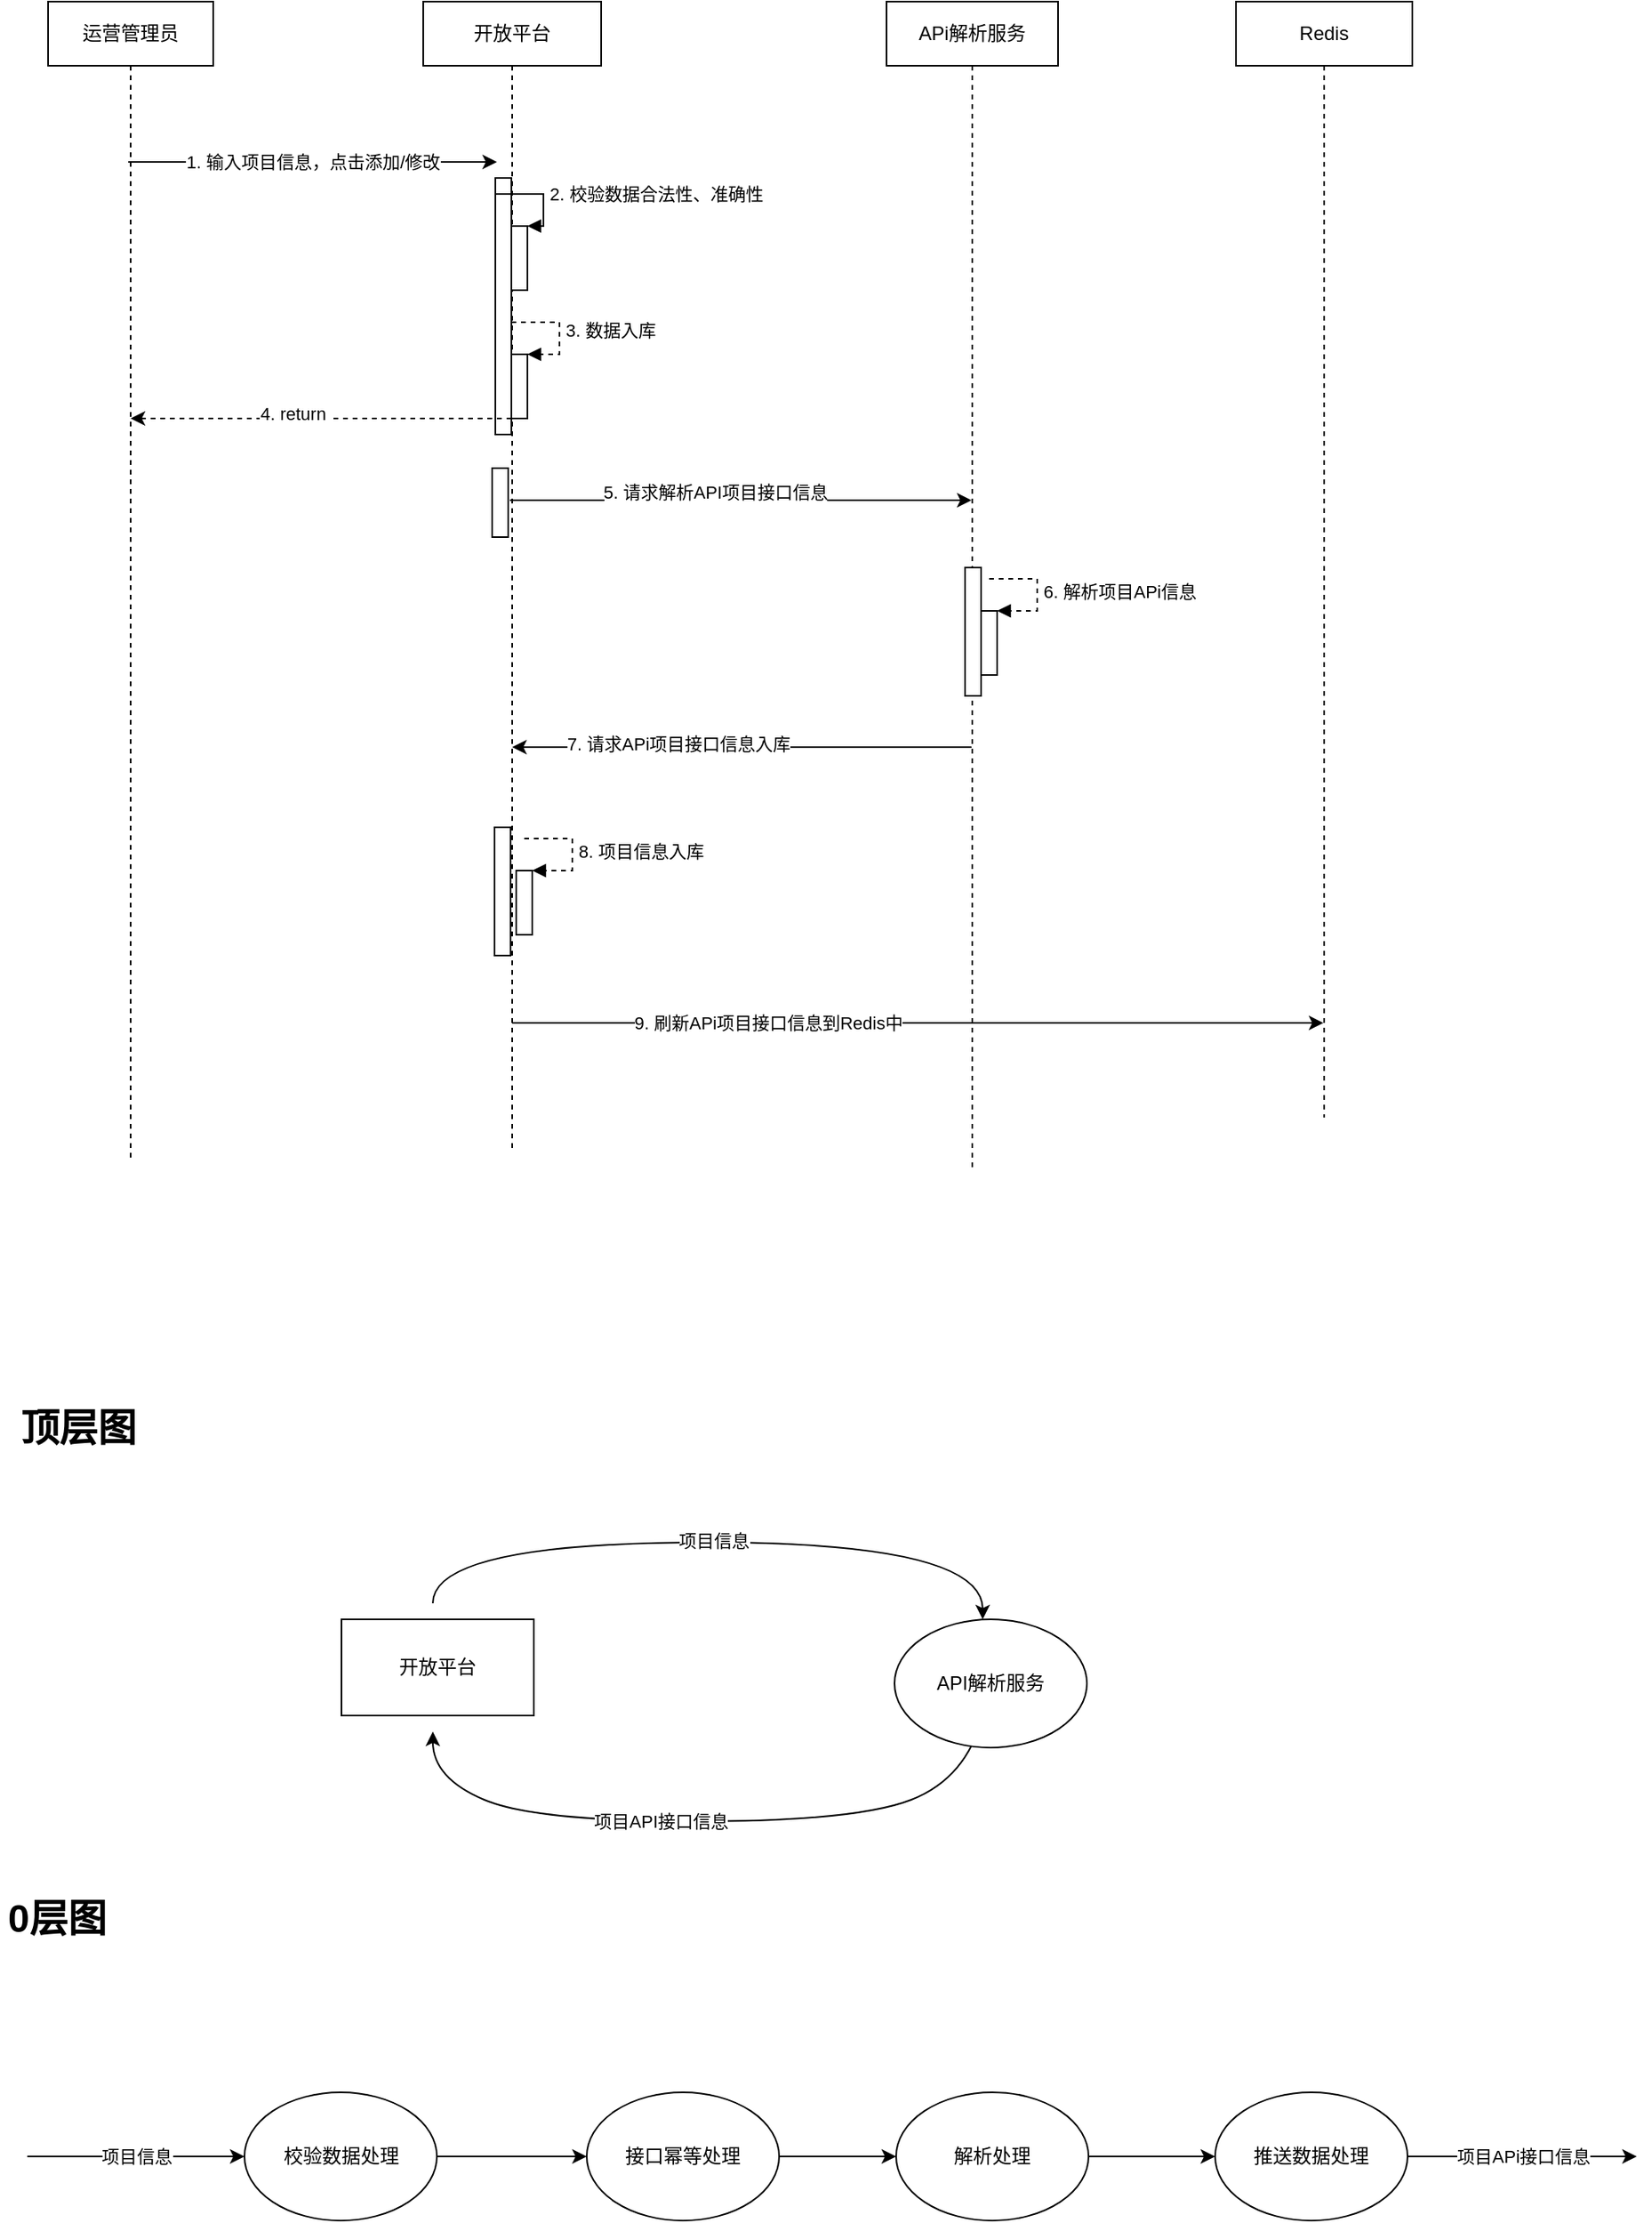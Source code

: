 <mxfile version="14.9.6" type="github">
  <diagram name="Page-1" id="0783ab3e-0a74-02c8-0abd-f7b4e66b4bec">
    <mxGraphModel dx="1263" dy="946" grid="0" gridSize="10" guides="1" tooltips="1" connect="1" arrows="1" fold="1" page="1" pageScale="1" pageWidth="850" pageHeight="1100" background="none" math="0" shadow="0">
      <root>
        <mxCell id="0" />
        <mxCell id="1" parent="0" />
        <mxCell id="gkA7OiE7w_O009xZuM8v-9" value="运营管理员" style="shape=umlLifeline;perimeter=lifelinePerimeter;whiteSpace=wrap;html=1;container=1;collapsible=0;recursiveResize=0;outlineConnect=0;" parent="1" vertex="1">
          <mxGeometry x="80" y="280" width="103" height="724" as="geometry" />
        </mxCell>
        <mxCell id="gkA7OiE7w_O009xZuM8v-10" value="&lt;span&gt;开放平台&lt;/span&gt;" style="shape=umlLifeline;perimeter=lifelinePerimeter;whiteSpace=wrap;html=1;container=1;collapsible=0;recursiveResize=0;outlineConnect=0;" parent="1" vertex="1">
          <mxGeometry x="314" y="280" width="111" height="715" as="geometry" />
        </mxCell>
        <mxCell id="gkA7OiE7w_O009xZuM8v-15" value="" style="html=1;points=[];perimeter=orthogonalPerimeter;" parent="gkA7OiE7w_O009xZuM8v-10" vertex="1">
          <mxGeometry x="45" y="110" width="10" height="160" as="geometry" />
        </mxCell>
        <mxCell id="gkA7OiE7w_O009xZuM8v-16" value="" style="html=1;points=[];perimeter=orthogonalPerimeter;" parent="gkA7OiE7w_O009xZuM8v-10" vertex="1">
          <mxGeometry x="55" y="140" width="10" height="40" as="geometry" />
        </mxCell>
        <mxCell id="gkA7OiE7w_O009xZuM8v-17" value="2. 校验数据合法性、准确性" style="edgeStyle=orthogonalEdgeStyle;html=1;align=left;spacingLeft=2;endArrow=block;rounded=0;entryX=1;entryY=0;" parent="gkA7OiE7w_O009xZuM8v-10" target="gkA7OiE7w_O009xZuM8v-16" edge="1">
          <mxGeometry relative="1" as="geometry">
            <mxPoint x="45" y="120" as="sourcePoint" />
            <Array as="points">
              <mxPoint x="75" y="120" />
            </Array>
          </mxGeometry>
        </mxCell>
        <mxCell id="gkA7OiE7w_O009xZuM8v-31" value="" style="html=1;points=[];perimeter=orthogonalPerimeter;" parent="gkA7OiE7w_O009xZuM8v-10" vertex="1">
          <mxGeometry x="43" y="291" width="10" height="43" as="geometry" />
        </mxCell>
        <mxCell id="gkA7OiE7w_O009xZuM8v-35" value="" style="html=1;points=[];perimeter=orthogonalPerimeter;" parent="gkA7OiE7w_O009xZuM8v-10" vertex="1">
          <mxGeometry x="55" y="220" width="10" height="40" as="geometry" />
        </mxCell>
        <mxCell id="gkA7OiE7w_O009xZuM8v-36" value="3. 数据入库" style="edgeStyle=orthogonalEdgeStyle;html=1;align=left;spacingLeft=2;endArrow=block;rounded=0;entryX=1;entryY=0;dashed=1;" parent="gkA7OiE7w_O009xZuM8v-10" target="gkA7OiE7w_O009xZuM8v-35" edge="1">
          <mxGeometry relative="1" as="geometry">
            <mxPoint x="55" y="200" as="sourcePoint" />
            <Array as="points">
              <mxPoint x="85" y="200" />
            </Array>
          </mxGeometry>
        </mxCell>
        <mxCell id="gkA7OiE7w_O009xZuM8v-59" value="" style="html=1;points=[];perimeter=orthogonalPerimeter;" parent="gkA7OiE7w_O009xZuM8v-10" vertex="1">
          <mxGeometry x="58" y="542" width="10" height="40" as="geometry" />
        </mxCell>
        <mxCell id="gkA7OiE7w_O009xZuM8v-60" value="8. 项目信息入库" style="edgeStyle=orthogonalEdgeStyle;html=1;align=left;spacingLeft=2;endArrow=block;rounded=0;entryX=1;entryY=0;dashed=1;" parent="gkA7OiE7w_O009xZuM8v-10" target="gkA7OiE7w_O009xZuM8v-59" edge="1">
          <mxGeometry relative="1" as="geometry">
            <mxPoint x="63" y="522" as="sourcePoint" />
            <Array as="points">
              <mxPoint x="93" y="522" />
            </Array>
          </mxGeometry>
        </mxCell>
        <mxCell id="gkA7OiE7w_O009xZuM8v-11" value="&lt;span&gt;Redis&lt;/span&gt;" style="shape=umlLifeline;perimeter=lifelinePerimeter;whiteSpace=wrap;html=1;container=1;collapsible=0;recursiveResize=0;outlineConnect=0;" parent="1" vertex="1">
          <mxGeometry x="821" y="280" width="110" height="696" as="geometry" />
        </mxCell>
        <mxCell id="gkA7OiE7w_O009xZuM8v-14" value="1. 输入项目信息，点击添加/修改" style="endArrow=classic;html=1;" parent="1" edge="1">
          <mxGeometry width="50" height="50" relative="1" as="geometry">
            <mxPoint x="130" y="380" as="sourcePoint" />
            <mxPoint x="360" y="380" as="targetPoint" />
          </mxGeometry>
        </mxCell>
        <mxCell id="gkA7OiE7w_O009xZuM8v-27" value="" style="endArrow=classic;html=1;dashed=1;" parent="1" source="gkA7OiE7w_O009xZuM8v-10" target="gkA7OiE7w_O009xZuM8v-9" edge="1">
          <mxGeometry width="50" height="50" relative="1" as="geometry">
            <mxPoint x="200" y="530" as="sourcePoint" />
            <mxPoint x="250" y="480" as="targetPoint" />
            <Array as="points">
              <mxPoint x="320" y="540" />
            </Array>
          </mxGeometry>
        </mxCell>
        <mxCell id="gkA7OiE7w_O009xZuM8v-30" value="4. return&amp;nbsp;" style="edgeLabel;html=1;align=center;verticalAlign=middle;resizable=0;points=[];" parent="gkA7OiE7w_O009xZuM8v-27" vertex="1" connectable="0">
          <mxGeometry x="0.542" y="-3" relative="1" as="geometry">
            <mxPoint x="48" as="offset" />
          </mxGeometry>
        </mxCell>
        <mxCell id="gkA7OiE7w_O009xZuM8v-44" value="APi解析服务" style="shape=umlLifeline;perimeter=lifelinePerimeter;whiteSpace=wrap;html=1;container=1;collapsible=0;recursiveResize=0;outlineConnect=0;" parent="1" vertex="1">
          <mxGeometry x="603" y="280" width="107" height="727" as="geometry" />
        </mxCell>
        <mxCell id="gkA7OiE7w_O009xZuM8v-53" value="" style="html=1;points=[];perimeter=orthogonalPerimeter;" parent="gkA7OiE7w_O009xZuM8v-44" vertex="1">
          <mxGeometry x="49" y="353" width="10" height="80" as="geometry" />
        </mxCell>
        <mxCell id="gkA7OiE7w_O009xZuM8v-54" value="" style="html=1;points=[];perimeter=orthogonalPerimeter;" parent="gkA7OiE7w_O009xZuM8v-44" vertex="1">
          <mxGeometry x="59" y="380" width="10" height="40" as="geometry" />
        </mxCell>
        <mxCell id="gkA7OiE7w_O009xZuM8v-55" value="6. 解析项目APi信息" style="edgeStyle=orthogonalEdgeStyle;html=1;align=left;spacingLeft=2;endArrow=block;rounded=0;entryX=1;entryY=0;dashed=1;" parent="gkA7OiE7w_O009xZuM8v-44" target="gkA7OiE7w_O009xZuM8v-54" edge="1">
          <mxGeometry relative="1" as="geometry">
            <mxPoint x="64" y="360" as="sourcePoint" />
            <Array as="points">
              <mxPoint x="94" y="360" />
            </Array>
          </mxGeometry>
        </mxCell>
        <mxCell id="gkA7OiE7w_O009xZuM8v-49" value="" style="endArrow=classic;html=1;" parent="1" target="gkA7OiE7w_O009xZuM8v-44" edge="1">
          <mxGeometry width="50" height="50" relative="1" as="geometry">
            <mxPoint x="368" y="591" as="sourcePoint" />
            <mxPoint x="667" y="591" as="targetPoint" />
            <Array as="points">
              <mxPoint x="379" y="591" />
            </Array>
          </mxGeometry>
        </mxCell>
        <mxCell id="gkA7OiE7w_O009xZuM8v-50" value="5. 请求解析API项目接口信息" style="edgeLabel;html=1;align=center;verticalAlign=middle;resizable=0;points=[];" parent="gkA7OiE7w_O009xZuM8v-49" vertex="1" connectable="0">
          <mxGeometry x="-0.126" y="2" relative="1" as="geometry">
            <mxPoint x="2" y="-3" as="offset" />
          </mxGeometry>
        </mxCell>
        <mxCell id="gkA7OiE7w_O009xZuM8v-56" value="" style="endArrow=classic;html=1;" parent="1" source="gkA7OiE7w_O009xZuM8v-44" target="gkA7OiE7w_O009xZuM8v-10" edge="1">
          <mxGeometry width="50" height="50" relative="1" as="geometry">
            <mxPoint x="456" y="736" as="sourcePoint" />
            <mxPoint x="391" y="736" as="targetPoint" />
            <Array as="points">
              <mxPoint x="540" y="745" />
            </Array>
          </mxGeometry>
        </mxCell>
        <mxCell id="gkA7OiE7w_O009xZuM8v-57" value="7. 请求APi项目接口信息入库" style="edgeLabel;html=1;align=center;verticalAlign=middle;resizable=0;points=[];" parent="gkA7OiE7w_O009xZuM8v-56" vertex="1" connectable="0">
          <mxGeometry x="0.277" y="-2" relative="1" as="geometry">
            <mxPoint as="offset" />
          </mxGeometry>
        </mxCell>
        <mxCell id="gkA7OiE7w_O009xZuM8v-58" value="" style="html=1;points=[];perimeter=orthogonalPerimeter;" parent="1" vertex="1">
          <mxGeometry x="358.5" y="795" width="10" height="80" as="geometry" />
        </mxCell>
        <mxCell id="7p1MwvqhY7PSsZqHk0vf-2" value="" style="endArrow=classic;html=1;" edge="1" parent="1" source="gkA7OiE7w_O009xZuM8v-10" target="gkA7OiE7w_O009xZuM8v-11">
          <mxGeometry width="50" height="50" relative="1" as="geometry">
            <mxPoint x="423" y="953" as="sourcePoint" />
            <mxPoint x="473" y="903" as="targetPoint" />
            <Array as="points">
              <mxPoint x="563" y="917" />
            </Array>
          </mxGeometry>
        </mxCell>
        <mxCell id="7p1MwvqhY7PSsZqHk0vf-3" value="9. 刷新APi项目接口信息到Redis中" style="edgeLabel;html=1;align=center;verticalAlign=middle;resizable=0;points=[];" vertex="1" connectable="0" parent="7p1MwvqhY7PSsZqHk0vf-2">
          <mxGeometry x="-0.372" relative="1" as="geometry">
            <mxPoint as="offset" />
          </mxGeometry>
        </mxCell>
        <mxCell id="7p1MwvqhY7PSsZqHk0vf-8" style="edgeStyle=orthogonalEdgeStyle;rounded=0;orthogonalLoop=1;jettySize=auto;html=1;curved=1;" edge="1" parent="1">
          <mxGeometry relative="1" as="geometry">
            <mxPoint x="320" y="1279" as="sourcePoint" />
            <mxPoint x="663.0" y="1289" as="targetPoint" />
            <Array as="points">
              <mxPoint x="320" y="1241" />
              <mxPoint x="663" y="1241" />
            </Array>
          </mxGeometry>
        </mxCell>
        <mxCell id="7p1MwvqhY7PSsZqHk0vf-10" value="项目信息" style="edgeLabel;html=1;align=center;verticalAlign=middle;resizable=0;points=[];" vertex="1" connectable="0" parent="7p1MwvqhY7PSsZqHk0vf-8">
          <mxGeometry x="-0.011" y="1" relative="1" as="geometry">
            <mxPoint x="1" as="offset" />
          </mxGeometry>
        </mxCell>
        <mxCell id="7p1MwvqhY7PSsZqHk0vf-13" value="" style="curved=1;endArrow=classic;html=1;exitX=0.5;exitY=1;exitDx=0;exitDy=0;" edge="1" parent="1">
          <mxGeometry width="50" height="50" relative="1" as="geometry">
            <mxPoint x="663.0" y="1349" as="sourcePoint" />
            <mxPoint x="320" y="1359" as="targetPoint" />
            <Array as="points">
              <mxPoint x="653" y="1388" />
              <mxPoint x="584" y="1415" />
              <mxPoint x="384" y="1415" />
              <mxPoint x="320" y="1388" />
            </Array>
          </mxGeometry>
        </mxCell>
        <mxCell id="7p1MwvqhY7PSsZqHk0vf-14" value="项目API接口信息" style="edgeLabel;html=1;align=center;verticalAlign=middle;resizable=0;points=[];" vertex="1" connectable="0" parent="7p1MwvqhY7PSsZqHk0vf-13">
          <mxGeometry x="0.148" relative="1" as="geometry">
            <mxPoint as="offset" />
          </mxGeometry>
        </mxCell>
        <mxCell id="7p1MwvqhY7PSsZqHk0vf-15" value="&lt;h1&gt;顶层图&lt;/h1&gt;" style="text;html=1;strokeColor=none;fillColor=none;spacing=5;spacingTop=-20;whiteSpace=wrap;overflow=hidden;rounded=0;" vertex="1" parent="1">
          <mxGeometry x="58" y="1150" width="190" height="120" as="geometry" />
        </mxCell>
        <mxCell id="7p1MwvqhY7PSsZqHk0vf-16" value="&lt;h1&gt;0层图&lt;/h1&gt;" style="text;html=1;strokeColor=none;fillColor=none;spacing=5;spacingTop=-20;whiteSpace=wrap;overflow=hidden;rounded=0;" vertex="1" parent="1">
          <mxGeometry x="50" y="1456" width="190" height="120" as="geometry" />
        </mxCell>
        <mxCell id="7p1MwvqhY7PSsZqHk0vf-24" style="edgeStyle=orthogonalEdgeStyle;curved=1;rounded=0;orthogonalLoop=1;jettySize=auto;html=1;" edge="1" parent="1" source="7p1MwvqhY7PSsZqHk0vf-17" target="7p1MwvqhY7PSsZqHk0vf-21">
          <mxGeometry relative="1" as="geometry" />
        </mxCell>
        <mxCell id="7p1MwvqhY7PSsZqHk0vf-17" value="校验数据处理" style="ellipse;whiteSpace=wrap;html=1;" vertex="1" parent="1">
          <mxGeometry x="202.5" y="1584" width="120" height="80" as="geometry" />
        </mxCell>
        <mxCell id="7p1MwvqhY7PSsZqHk0vf-18" value="开放平台" style="rounded=0;whiteSpace=wrap;html=1;" vertex="1" parent="1">
          <mxGeometry x="263" y="1289" width="120" height="60" as="geometry" />
        </mxCell>
        <mxCell id="7p1MwvqhY7PSsZqHk0vf-19" value="API解析服务" style="ellipse;whiteSpace=wrap;html=1;" vertex="1" parent="1">
          <mxGeometry x="608" y="1289" width="120" height="80" as="geometry" />
        </mxCell>
        <mxCell id="7p1MwvqhY7PSsZqHk0vf-20" value="项目信息" style="endArrow=classic;html=1;" edge="1" parent="1" target="7p1MwvqhY7PSsZqHk0vf-17">
          <mxGeometry width="50" height="50" relative="1" as="geometry">
            <mxPoint x="67" y="1624" as="sourcePoint" />
            <mxPoint x="117" y="1622" as="targetPoint" />
          </mxGeometry>
        </mxCell>
        <mxCell id="7p1MwvqhY7PSsZqHk0vf-25" style="edgeStyle=orthogonalEdgeStyle;curved=1;rounded=0;orthogonalLoop=1;jettySize=auto;html=1;" edge="1" parent="1" source="7p1MwvqhY7PSsZqHk0vf-21" target="7p1MwvqhY7PSsZqHk0vf-22">
          <mxGeometry relative="1" as="geometry" />
        </mxCell>
        <mxCell id="7p1MwvqhY7PSsZqHk0vf-21" value="接口幂等处理" style="ellipse;whiteSpace=wrap;html=1;" vertex="1" parent="1">
          <mxGeometry x="416" y="1584" width="120" height="80" as="geometry" />
        </mxCell>
        <mxCell id="7p1MwvqhY7PSsZqHk0vf-26" style="edgeStyle=orthogonalEdgeStyle;curved=1;rounded=0;orthogonalLoop=1;jettySize=auto;html=1;entryX=0;entryY=0.5;entryDx=0;entryDy=0;" edge="1" parent="1" source="7p1MwvqhY7PSsZqHk0vf-22" target="7p1MwvqhY7PSsZqHk0vf-23">
          <mxGeometry relative="1" as="geometry" />
        </mxCell>
        <mxCell id="7p1MwvqhY7PSsZqHk0vf-22" value="解析处理" style="ellipse;whiteSpace=wrap;html=1;" vertex="1" parent="1">
          <mxGeometry x="609" y="1584" width="120" height="80" as="geometry" />
        </mxCell>
        <mxCell id="7p1MwvqhY7PSsZqHk0vf-23" value="推送数据处理" style="ellipse;whiteSpace=wrap;html=1;" vertex="1" parent="1">
          <mxGeometry x="808" y="1584" width="120" height="80" as="geometry" />
        </mxCell>
        <mxCell id="7p1MwvqhY7PSsZqHk0vf-27" value="项目APi接口信息" style="endArrow=classic;html=1;exitX=1;exitY=0.5;exitDx=0;exitDy=0;" edge="1" parent="1" source="7p1MwvqhY7PSsZqHk0vf-23">
          <mxGeometry width="50" height="50" relative="1" as="geometry">
            <mxPoint x="927" y="1653" as="sourcePoint" />
            <mxPoint x="1071" y="1624" as="targetPoint" />
          </mxGeometry>
        </mxCell>
      </root>
    </mxGraphModel>
  </diagram>
</mxfile>
